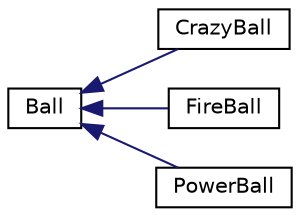 digraph "Graphical Class Hierarchy"
{
 // LATEX_PDF_SIZE
  edge [fontname="Helvetica",fontsize="10",labelfontname="Helvetica",labelfontsize="10"];
  node [fontname="Helvetica",fontsize="10",shape=record];
  rankdir="LR";
  Node0 [label="Ball",height=0.2,width=0.4,color="black", fillcolor="white", style="filled",URL="$class_ball.html",tooltip="The base class for all the balls in the game."];
  Node0 -> Node1 [dir="back",color="midnightblue",fontsize="10",style="solid",fontname="Helvetica"];
  Node1 [label="CrazyBall",height=0.2,width=0.4,color="black", fillcolor="white", style="filled",URL="$class_crazy_ball.html",tooltip="Ball bounces in a weird way."];
  Node0 -> Node2 [dir="back",color="midnightblue",fontsize="10",style="solid",fontname="Helvetica"];
  Node2 [label="FireBall",height=0.2,width=0.4,color="black", fillcolor="white", style="filled",URL="$class_fire_ball.html",tooltip="ball will have a very high damage"];
  Node0 -> Node3 [dir="back",color="midnightblue",fontsize="10",style="solid",fontname="Helvetica"];
  Node3 [label="PowerBall",height=0.2,width=0.4,color="black", fillcolor="white", style="filled",URL="$class_power_ball.html",tooltip=" "];
}
